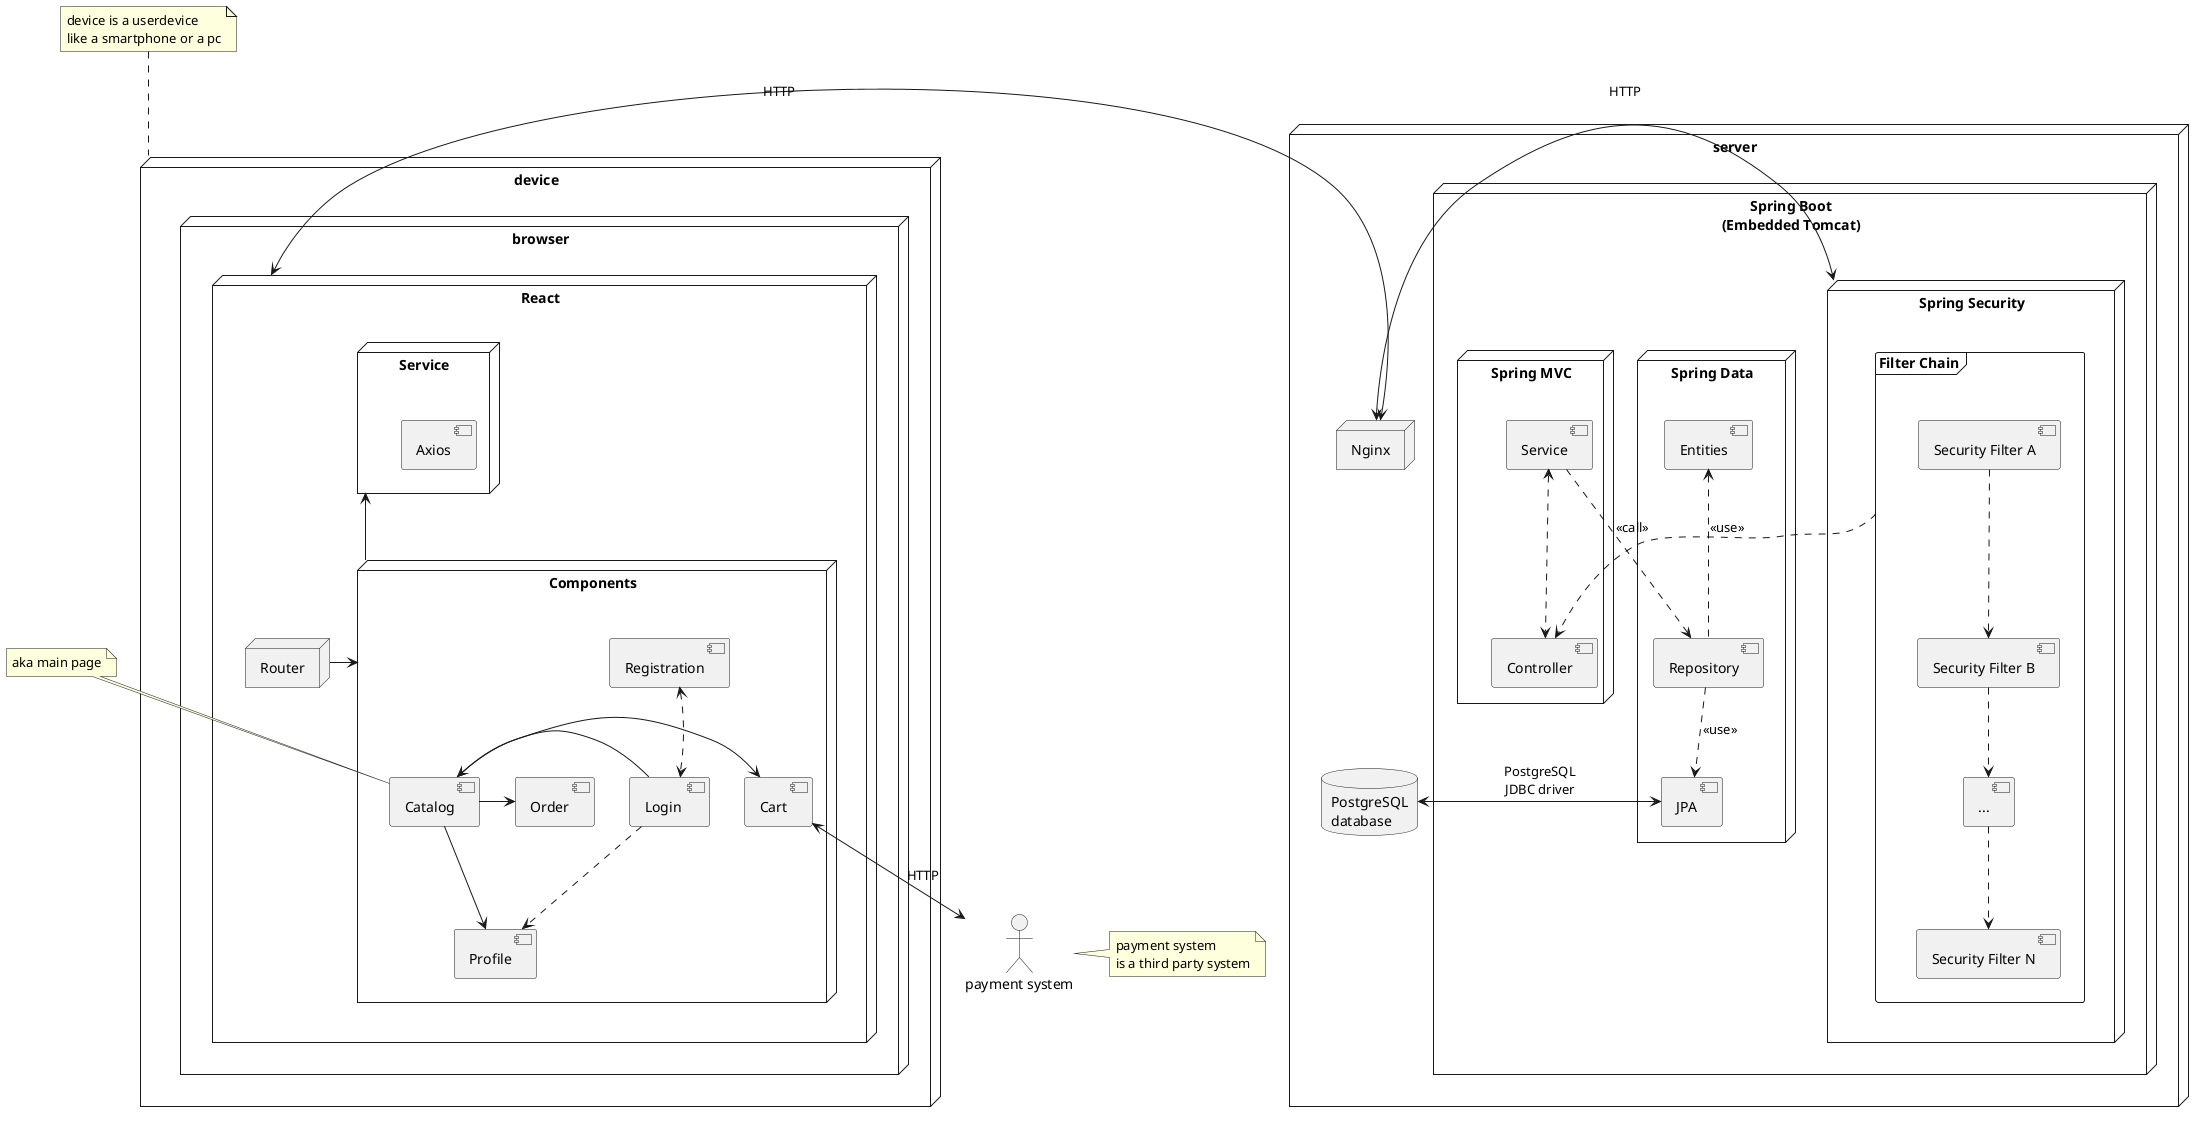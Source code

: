 @startuml component_diagram
node "device" as device {
    node browser{
        node "React" as frontend{

            node "Components" as components{
                component "Catalog" as catalog
                component "Cart" as cart
                component "Order" as order
                component "Profile" as profile
                component "Registration" as registration
                component "Login " as login
            }
            node "Router" as router
            node "Service" as services{
                component "Axios" as axios
            }
            components -up-> services
            router -right-> components


        }
    }
}
registration -[hidden]down-> login
registration <..>  login 
login ..> profile
catalog -> cart
catalog -> order
catalog ->profile
login -> catalog
note top of device
    device is a userdevice 
    like a smartphone or a pc
end note

note top of catalog
    aka main page
end note

"payment system" as payment
frontend -[hidden]right-> server
cart <-> payment : HTTP
cart -[hidden]down-> payment 

note right of payment
    payment system
    is a third party system
end note


node "Server" as server {
    node "Nginx" as nginx
      

    node "Spring Boot\n(Embedded Tomcat)" as boot{
        node "Spring Data" as data{
            component "Repository" as repository
            component "Entities" as entities
            component "JPA" as jpa
            entities <.. repository : <<use>>
            repository ..> jpa : <<use>>
        }
        node "Spring Security" as security{
            frame "Filter Chain" as filter{
                component "Security Filter A" as filter_a
                component "Security Filter B" as filter_b
                component "..." as filter_c
                component "Security Filter N" as filter_n
                filter_a .down.> filter_b
                filter_b .down.> filter_c
                filter_c .down.> filter_n
                

            }

        }
        node "Spring MVC" as mvc{
            component "Controller" as controller
            component "Service" as service
            service ..> repository : <<call>>
        }

    }
    
    database "PostgreSQL\ndatabase" as database{

    }
}
frontend <-> nginx : HTTP
nginx <-> security : HTTP
jpa <->  database : PostgreSQL\nJDBC driver
service <..>controller
filter ..> controller 
@enduml